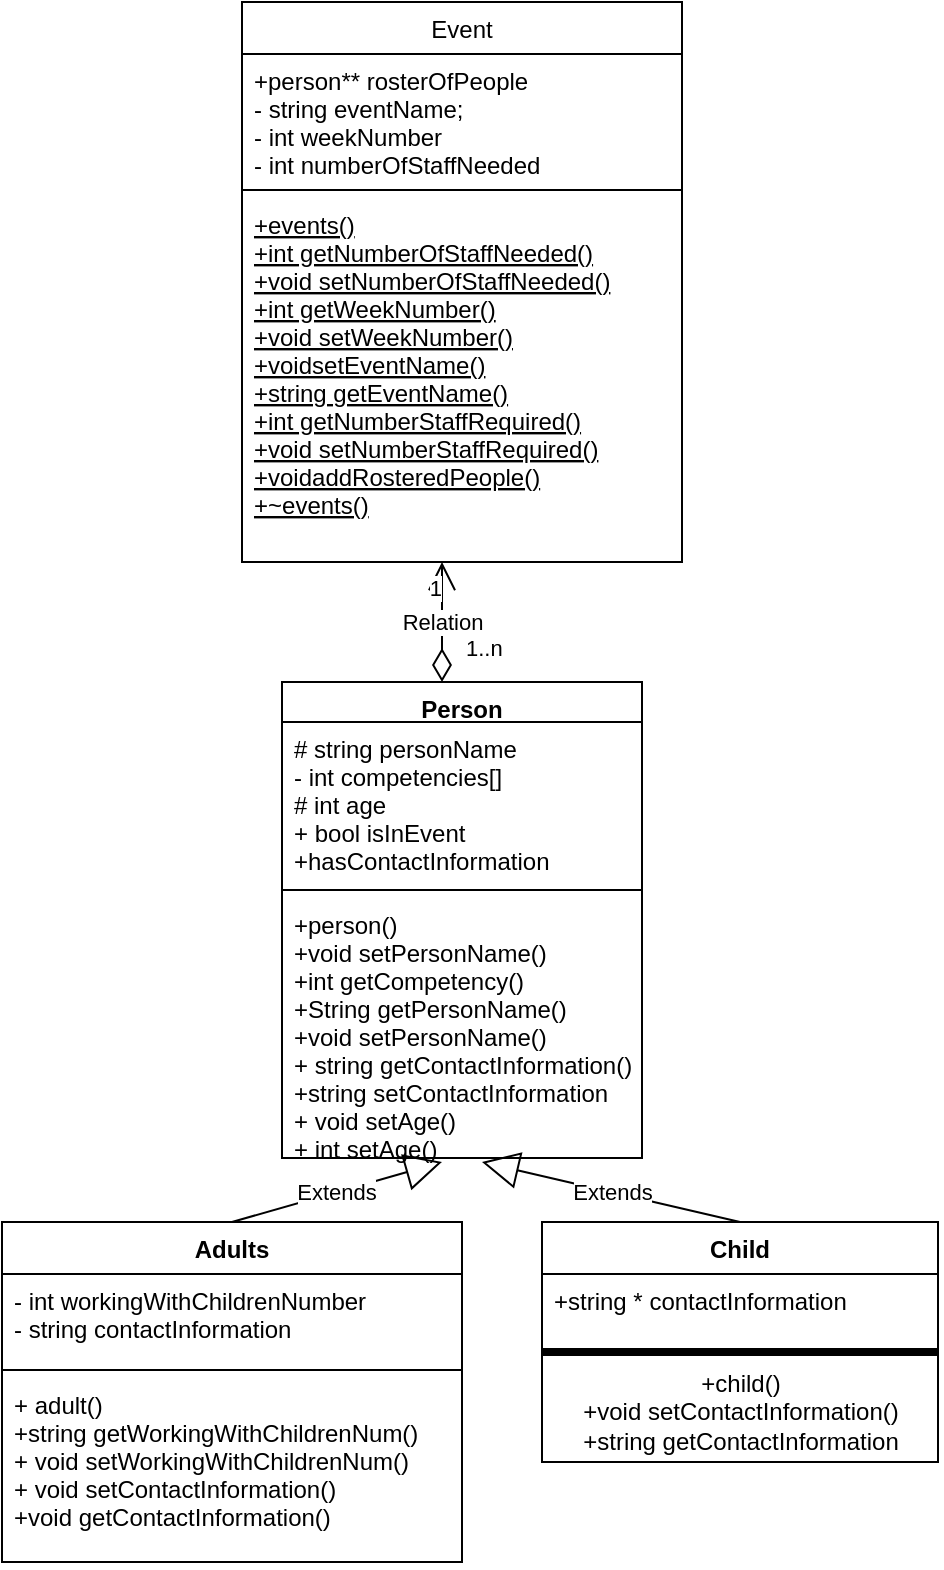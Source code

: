 <mxfile>
    <diagram id="C5RBs43oDa-KdzZeNtuy" name="Page-1">
        <mxGraphModel dx="334" dy="278" grid="1" gridSize="10" guides="1" tooltips="1" connect="1" arrows="1" fold="1" page="1" pageScale="1" pageWidth="827" pageHeight="1169" math="0" shadow="0">
            <root>
                <mxCell id="WIyWlLk6GJQsqaUBKTNV-0"/>
                <mxCell id="WIyWlLk6GJQsqaUBKTNV-1" parent="WIyWlLk6GJQsqaUBKTNV-0"/>
                <mxCell id="zkfFHV4jXpPFQw0GAbJ--6" value="Event" style="swimlane;fontStyle=0;align=center;verticalAlign=top;childLayout=stackLayout;horizontal=1;startSize=26;horizontalStack=0;resizeParent=1;resizeLast=0;collapsible=1;marginBottom=0;rounded=0;shadow=0;strokeWidth=1;" parent="WIyWlLk6GJQsqaUBKTNV-1" vertex="1">
                    <mxGeometry x="190" y="300" width="220" height="280" as="geometry">
                        <mxRectangle x="130" y="380" width="160" height="26" as="alternateBounds"/>
                    </mxGeometry>
                </mxCell>
                <mxCell id="zkfFHV4jXpPFQw0GAbJ--7" value="+person** rosterOfPeople&#10;- string eventName;&#10;- int weekNumber&#10;- int numberOfStaffNeeded" style="text;align=left;verticalAlign=top;spacingLeft=4;spacingRight=4;overflow=hidden;rotatable=0;points=[[0,0.5],[1,0.5]];portConstraint=eastwest;" parent="zkfFHV4jXpPFQw0GAbJ--6" vertex="1">
                    <mxGeometry y="26" width="220" height="64" as="geometry"/>
                </mxCell>
                <mxCell id="zkfFHV4jXpPFQw0GAbJ--9" value="" style="line;html=1;strokeWidth=1;align=left;verticalAlign=middle;spacingTop=-1;spacingLeft=3;spacingRight=3;rotatable=0;labelPosition=right;points=[];portConstraint=eastwest;" parent="zkfFHV4jXpPFQw0GAbJ--6" vertex="1">
                    <mxGeometry y="90" width="220" height="8" as="geometry"/>
                </mxCell>
                <mxCell id="zkfFHV4jXpPFQw0GAbJ--10" value="+events()&#10;+int getNumberOfStaffNeeded()&#10;+void setNumberOfStaffNeeded()&#10;+int getWeekNumber()&#10;+void setWeekNumber()&#10;+voidsetEventName()&#10;+string getEventName()&#10;+int getNumberStaffRequired()&#10;+void setNumberStaffRequired()&#10;+voidaddRosteredPeople()&#10;+~events()&#10;&#10;" style="text;align=left;verticalAlign=top;spacingLeft=4;spacingRight=4;overflow=hidden;rotatable=0;points=[[0,0.5],[1,0.5]];portConstraint=eastwest;fontStyle=4" parent="zkfFHV4jXpPFQw0GAbJ--6" vertex="1">
                    <mxGeometry y="98" width="220" height="182" as="geometry"/>
                </mxCell>
                <mxCell id="PKsJKQqPV7YX6nOiL1vu-0" value="Person" style="swimlane;fontStyle=1;align=center;verticalAlign=top;childLayout=stackLayout;horizontal=1;startSize=20;horizontalStack=0;resizeParent=1;resizeParentMax=0;resizeLast=0;collapsible=1;marginBottom=0;" parent="WIyWlLk6GJQsqaUBKTNV-1" vertex="1">
                    <mxGeometry x="210" y="640" width="180" height="238" as="geometry"/>
                </mxCell>
                <mxCell id="PKsJKQqPV7YX6nOiL1vu-1" value="# string personName&#10;- int competencies[]&#10;# int age&#10;+ bool isInEvent&#10;+hasContactInformation&#10;&#10;" style="text;strokeColor=none;fillColor=none;align=left;verticalAlign=top;spacingLeft=4;spacingRight=4;overflow=hidden;rotatable=0;points=[[0,0.5],[1,0.5]];portConstraint=eastwest;" parent="PKsJKQqPV7YX6nOiL1vu-0" vertex="1">
                    <mxGeometry y="20" width="180" height="80" as="geometry"/>
                </mxCell>
                <mxCell id="PKsJKQqPV7YX6nOiL1vu-2" value="" style="line;strokeWidth=1;fillColor=none;align=left;verticalAlign=middle;spacingTop=-1;spacingLeft=3;spacingRight=3;rotatable=0;labelPosition=right;points=[];portConstraint=eastwest;" parent="PKsJKQqPV7YX6nOiL1vu-0" vertex="1">
                    <mxGeometry y="100" width="180" height="8" as="geometry"/>
                </mxCell>
                <mxCell id="PKsJKQqPV7YX6nOiL1vu-3" value="+person()&#10;+void setPersonName()&#10;+int getCompetency()&#10;+String getPersonName()&#10;+void setPersonName()&#10;+ string getContactInformation()&#10;+string setContactInformation&#10;+ void setAge()&#10;+ int setAge()&#10;+~person()&#10;&#10;" style="text;strokeColor=none;fillColor=none;align=left;verticalAlign=top;spacingLeft=4;spacingRight=4;overflow=hidden;rotatable=0;points=[[0,0.5],[1,0.5]];portConstraint=eastwest;" parent="PKsJKQqPV7YX6nOiL1vu-0" vertex="1">
                    <mxGeometry y="108" width="180" height="130" as="geometry"/>
                </mxCell>
                <mxCell id="PKsJKQqPV7YX6nOiL1vu-4" value="Child" style="swimlane;fontStyle=1;align=center;verticalAlign=top;childLayout=stackLayout;horizontal=1;startSize=26;horizontalStack=0;resizeParent=1;resizeParentMax=0;resizeLast=0;collapsible=1;marginBottom=0;" parent="WIyWlLk6GJQsqaUBKTNV-1" vertex="1">
                    <mxGeometry x="340" y="910" width="198" height="120" as="geometry"/>
                </mxCell>
                <mxCell id="PKsJKQqPV7YX6nOiL1vu-5" value="+string * contactInformation" style="text;strokeColor=none;fillColor=none;align=left;verticalAlign=top;spacingLeft=4;spacingRight=4;overflow=hidden;rotatable=0;points=[[0,0.5],[1,0.5]];portConstraint=eastwest;" parent="PKsJKQqPV7YX6nOiL1vu-4" vertex="1">
                    <mxGeometry y="26" width="198" height="34" as="geometry"/>
                </mxCell>
                <mxCell id="4" value="" style="line;strokeWidth=4;html=1;perimeter=backbonePerimeter;points=[];outlineConnect=0;" parent="PKsJKQqPV7YX6nOiL1vu-4" vertex="1">
                    <mxGeometry y="60" width="198" height="10" as="geometry"/>
                </mxCell>
                <mxCell id="3" value="+child()&lt;br&gt;+void setContactInformation()&lt;br&gt;+string getContactInformation" style="text;html=1;align=center;verticalAlign=middle;resizable=0;points=[];autosize=1;strokeColor=none;" parent="PKsJKQqPV7YX6nOiL1vu-4" vertex="1">
                    <mxGeometry y="70" width="198" height="50" as="geometry"/>
                </mxCell>
                <mxCell id="PKsJKQqPV7YX6nOiL1vu-8" value="Adults" style="swimlane;fontStyle=1;align=center;verticalAlign=top;childLayout=stackLayout;horizontal=1;startSize=26;horizontalStack=0;resizeParent=1;resizeParentMax=0;resizeLast=0;collapsible=1;marginBottom=0;" parent="WIyWlLk6GJQsqaUBKTNV-1" vertex="1">
                    <mxGeometry x="70" y="910" width="230" height="170" as="geometry"/>
                </mxCell>
                <mxCell id="ljBFtL3j8um4c9siC0ev-3" value="- int workingWithChildrenNumber&#10;- string contactInformation" style="text;strokeColor=none;fillColor=none;align=left;verticalAlign=top;spacingLeft=4;spacingRight=4;overflow=hidden;rotatable=0;points=[[0,0.5],[1,0.5]];portConstraint=eastwest;" parent="PKsJKQqPV7YX6nOiL1vu-8" vertex="1">
                    <mxGeometry y="26" width="230" height="44" as="geometry"/>
                </mxCell>
                <mxCell id="PKsJKQqPV7YX6nOiL1vu-10" value="" style="line;strokeWidth=1;fillColor=none;align=left;verticalAlign=middle;spacingTop=-1;spacingLeft=3;spacingRight=3;rotatable=0;labelPosition=right;points=[];portConstraint=eastwest;" parent="PKsJKQqPV7YX6nOiL1vu-8" vertex="1">
                    <mxGeometry y="70" width="230" height="8" as="geometry"/>
                </mxCell>
                <mxCell id="ljBFtL3j8um4c9siC0ev-7" value="+ adult()&#10;+string getWorkingWithChildrenNum()&#10;+ void setWorkingWithChildrenNum()&#10;+ void setContactInformation()&#10;+void getContactInformation()" style="text;strokeColor=none;fillColor=none;align=left;verticalAlign=top;spacingLeft=4;spacingRight=4;overflow=hidden;rotatable=0;points=[[0,0.5],[1,0.5]];portConstraint=eastwest;" parent="PKsJKQqPV7YX6nOiL1vu-8" vertex="1">
                    <mxGeometry y="78" width="230" height="92" as="geometry"/>
                </mxCell>
                <mxCell id="PKsJKQqPV7YX6nOiL1vu-16" value="Extends" style="endArrow=block;endSize=16;endFill=0;html=1;exitX=0.5;exitY=0;exitDx=0;exitDy=0;" parent="WIyWlLk6GJQsqaUBKTNV-1" source="PKsJKQqPV7YX6nOiL1vu-4" edge="1">
                    <mxGeometry width="160" relative="1" as="geometry">
                        <mxPoint x="250" y="620" as="sourcePoint"/>
                        <mxPoint x="310" y="880" as="targetPoint"/>
                    </mxGeometry>
                </mxCell>
                <mxCell id="PKsJKQqPV7YX6nOiL1vu-17" value="Extends" style="endArrow=block;endSize=16;endFill=0;html=1;exitX=0.5;exitY=0;exitDx=0;exitDy=0;" parent="WIyWlLk6GJQsqaUBKTNV-1" source="PKsJKQqPV7YX6nOiL1vu-8" edge="1">
                    <mxGeometry width="160" relative="1" as="geometry">
                        <mxPoint x="470" y="840" as="sourcePoint"/>
                        <mxPoint x="290" y="880" as="targetPoint"/>
                        <Array as="points"/>
                    </mxGeometry>
                </mxCell>
                <mxCell id="7" value="Relation" style="endArrow=open;html=1;endSize=12;startArrow=diamondThin;startSize=14;startFill=0;edgeStyle=orthogonalEdgeStyle;exitX=0.5;exitY=0;exitDx=0;exitDy=0;" parent="WIyWlLk6GJQsqaUBKTNV-1" edge="1">
                    <mxGeometry relative="1" as="geometry">
                        <mxPoint x="290" y="640" as="sourcePoint"/>
                        <mxPoint x="290" y="580" as="targetPoint"/>
                    </mxGeometry>
                </mxCell>
                <mxCell id="8" value="1..n" style="edgeLabel;resizable=0;html=1;align=left;verticalAlign=top;" parent="7" connectable="0" vertex="1">
                    <mxGeometry x="-1" relative="1" as="geometry">
                        <mxPoint x="10" y="-30" as="offset"/>
                    </mxGeometry>
                </mxCell>
                <mxCell id="9" value="1" style="edgeLabel;resizable=0;html=1;align=right;verticalAlign=top;" parent="7" connectable="0" vertex="1">
                    <mxGeometry x="1" relative="1" as="geometry"/>
                </mxCell>
            </root>
        </mxGraphModel>
    </diagram>
</mxfile>